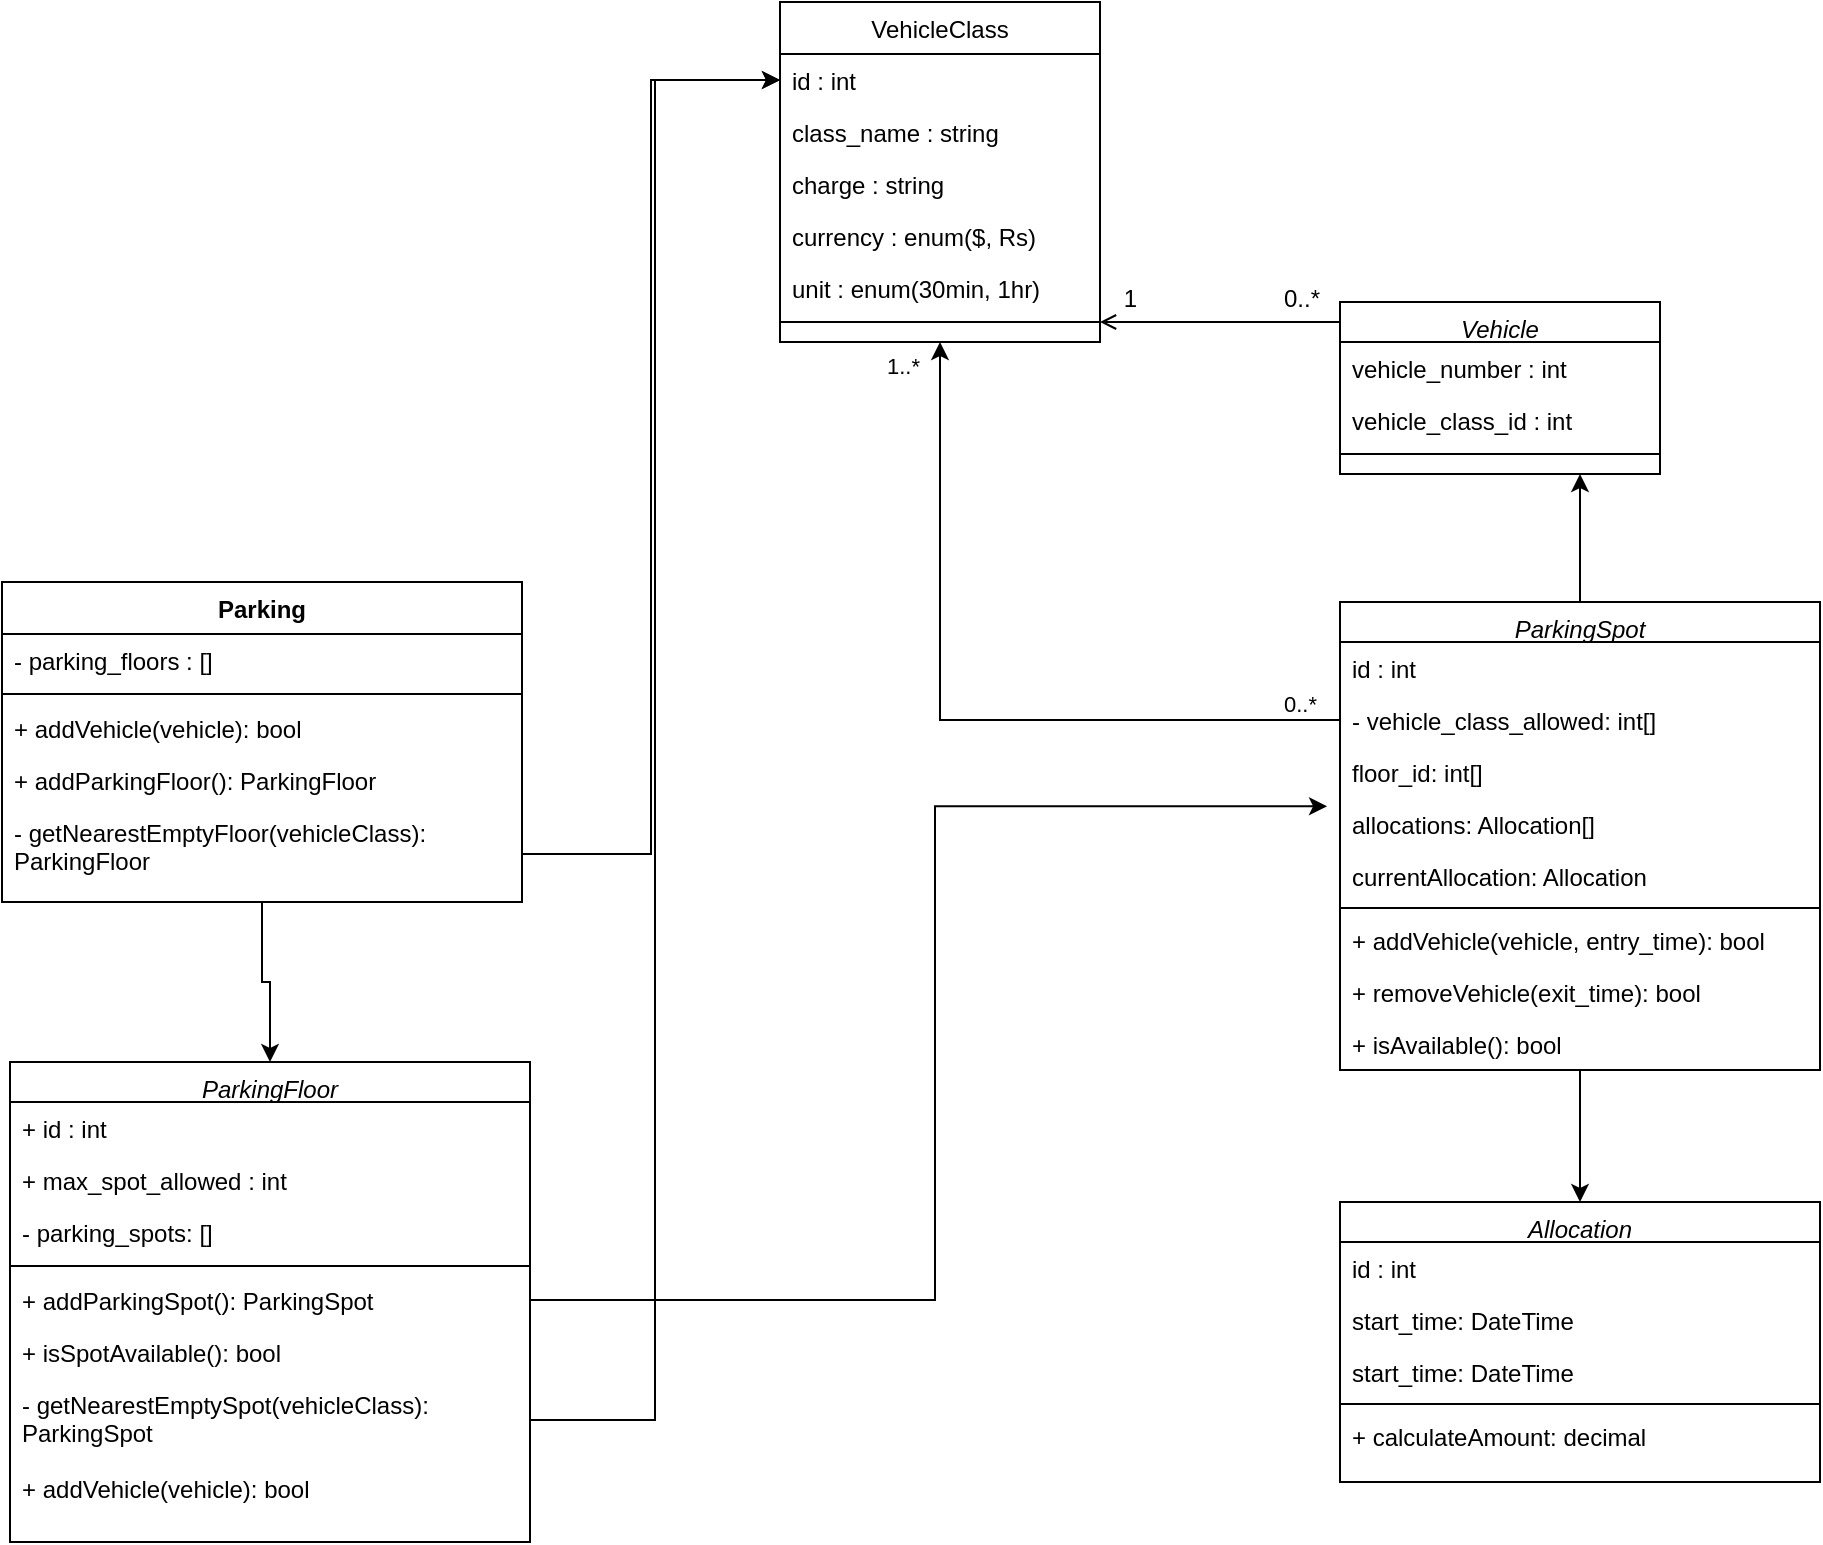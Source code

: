 <mxfile version="24.4.9" type="device">
  <diagram id="C5RBs43oDa-KdzZeNtuy" name="Page-1">
    <mxGraphModel dx="2190" dy="2035" grid="1" gridSize="10" guides="1" tooltips="1" connect="1" arrows="1" fold="1" page="1" pageScale="1" pageWidth="827" pageHeight="1169" math="0" shadow="0">
      <root>
        <mxCell id="WIyWlLk6GJQsqaUBKTNV-0" />
        <mxCell id="WIyWlLk6GJQsqaUBKTNV-1" parent="WIyWlLk6GJQsqaUBKTNV-0" />
        <mxCell id="zkfFHV4jXpPFQw0GAbJ--0" value="Vehicle" style="swimlane;fontStyle=2;align=center;verticalAlign=top;childLayout=stackLayout;horizontal=1;startSize=20;horizontalStack=0;resizeParent=1;resizeLast=0;collapsible=1;marginBottom=0;rounded=0;shadow=0;strokeWidth=1;" parent="WIyWlLk6GJQsqaUBKTNV-1" vertex="1">
          <mxGeometry x="60" y="60" width="160" height="86" as="geometry">
            <mxRectangle x="60" y="80" width="160" height="26" as="alternateBounds" />
          </mxGeometry>
        </mxCell>
        <mxCell id="zkfFHV4jXpPFQw0GAbJ--1" value="vehicle_number : int" style="text;align=left;verticalAlign=top;spacingLeft=4;spacingRight=4;overflow=hidden;rotatable=0;points=[[0,0.5],[1,0.5]];portConstraint=eastwest;" parent="zkfFHV4jXpPFQw0GAbJ--0" vertex="1">
          <mxGeometry y="20" width="160" height="26" as="geometry" />
        </mxCell>
        <mxCell id="zkfFHV4jXpPFQw0GAbJ--2" value="vehicle_class_id : int" style="text;align=left;verticalAlign=top;spacingLeft=4;spacingRight=4;overflow=hidden;rotatable=0;points=[[0,0.5],[1,0.5]];portConstraint=eastwest;rounded=0;shadow=0;html=0;" parent="zkfFHV4jXpPFQw0GAbJ--0" vertex="1">
          <mxGeometry y="46" width="160" height="26" as="geometry" />
        </mxCell>
        <mxCell id="zkfFHV4jXpPFQw0GAbJ--4" value="" style="line;html=1;strokeWidth=1;align=left;verticalAlign=middle;spacingTop=-1;spacingLeft=3;spacingRight=3;rotatable=0;labelPosition=right;points=[];portConstraint=eastwest;" parent="zkfFHV4jXpPFQw0GAbJ--0" vertex="1">
          <mxGeometry y="72" width="160" height="8" as="geometry" />
        </mxCell>
        <mxCell id="zkfFHV4jXpPFQw0GAbJ--17" value="VehicleClass" style="swimlane;fontStyle=0;align=center;verticalAlign=top;childLayout=stackLayout;horizontal=1;startSize=26;horizontalStack=0;resizeParent=1;resizeLast=0;collapsible=1;marginBottom=0;rounded=0;shadow=0;strokeWidth=1;" parent="WIyWlLk6GJQsqaUBKTNV-1" vertex="1">
          <mxGeometry x="-220" y="-90" width="160" height="170" as="geometry">
            <mxRectangle x="550" y="140" width="160" height="26" as="alternateBounds" />
          </mxGeometry>
        </mxCell>
        <mxCell id="zkfFHV4jXpPFQw0GAbJ--19" value="id : int" style="text;align=left;verticalAlign=top;spacingLeft=4;spacingRight=4;overflow=hidden;rotatable=0;points=[[0,0.5],[1,0.5]];portConstraint=eastwest;rounded=0;shadow=0;html=0;" parent="zkfFHV4jXpPFQw0GAbJ--17" vertex="1">
          <mxGeometry y="26" width="160" height="26" as="geometry" />
        </mxCell>
        <mxCell id="zkfFHV4jXpPFQw0GAbJ--18" value="class_name : string" style="text;align=left;verticalAlign=top;spacingLeft=4;spacingRight=4;overflow=hidden;rotatable=0;points=[[0,0.5],[1,0.5]];portConstraint=eastwest;" parent="zkfFHV4jXpPFQw0GAbJ--17" vertex="1">
          <mxGeometry y="52" width="160" height="26" as="geometry" />
        </mxCell>
        <mxCell id="OHqOnp4bFPtkaHJ2n12s-9" value="charge : string" style="text;align=left;verticalAlign=top;spacingLeft=4;spacingRight=4;overflow=hidden;rotatable=0;points=[[0,0.5],[1,0.5]];portConstraint=eastwest;" parent="zkfFHV4jXpPFQw0GAbJ--17" vertex="1">
          <mxGeometry y="78" width="160" height="26" as="geometry" />
        </mxCell>
        <mxCell id="OHqOnp4bFPtkaHJ2n12s-12" value="currency : enum($, Rs)" style="text;align=left;verticalAlign=top;spacingLeft=4;spacingRight=4;overflow=hidden;rotatable=0;points=[[0,0.5],[1,0.5]];portConstraint=eastwest;" parent="zkfFHV4jXpPFQw0GAbJ--17" vertex="1">
          <mxGeometry y="104" width="160" height="26" as="geometry" />
        </mxCell>
        <mxCell id="OHqOnp4bFPtkaHJ2n12s-14" value="unit : enum(30min, 1hr)" style="text;align=left;verticalAlign=top;spacingLeft=4;spacingRight=4;overflow=hidden;rotatable=0;points=[[0,0.5],[1,0.5]];portConstraint=eastwest;" parent="zkfFHV4jXpPFQw0GAbJ--17" vertex="1">
          <mxGeometry y="130" width="160" height="26" as="geometry" />
        </mxCell>
        <mxCell id="zkfFHV4jXpPFQw0GAbJ--23" value="" style="line;html=1;strokeWidth=1;align=left;verticalAlign=middle;spacingTop=-1;spacingLeft=3;spacingRight=3;rotatable=0;labelPosition=right;points=[];portConstraint=eastwest;" parent="zkfFHV4jXpPFQw0GAbJ--17" vertex="1">
          <mxGeometry y="156" width="160" height="8" as="geometry" />
        </mxCell>
        <mxCell id="zkfFHV4jXpPFQw0GAbJ--26" value="" style="endArrow=open;shadow=0;strokeWidth=1;rounded=0;curved=0;endFill=1;edgeStyle=elbowEdgeStyle;elbow=vertical;" parent="WIyWlLk6GJQsqaUBKTNV-1" source="zkfFHV4jXpPFQw0GAbJ--0" target="zkfFHV4jXpPFQw0GAbJ--17" edge="1">
          <mxGeometry x="0.5" y="41" relative="1" as="geometry">
            <mxPoint x="380" y="192" as="sourcePoint" />
            <mxPoint x="540" y="192" as="targetPoint" />
            <mxPoint x="-40" y="32" as="offset" />
          </mxGeometry>
        </mxCell>
        <mxCell id="zkfFHV4jXpPFQw0GAbJ--27" value="0..*" style="resizable=0;align=left;verticalAlign=bottom;labelBackgroundColor=none;fontSize=12;" parent="zkfFHV4jXpPFQw0GAbJ--26" connectable="0" vertex="1">
          <mxGeometry x="-1" relative="1" as="geometry">
            <mxPoint x="-30" y="-3" as="offset" />
          </mxGeometry>
        </mxCell>
        <mxCell id="zkfFHV4jXpPFQw0GAbJ--28" value="1" style="resizable=0;align=right;verticalAlign=bottom;labelBackgroundColor=none;fontSize=12;" parent="zkfFHV4jXpPFQw0GAbJ--26" connectable="0" vertex="1">
          <mxGeometry x="1" relative="1" as="geometry">
            <mxPoint x="20" y="-3" as="offset" />
          </mxGeometry>
        </mxCell>
        <mxCell id="cBLLKpSg4yJwSgRDAR7B-43" style="edgeStyle=orthogonalEdgeStyle;rounded=0;orthogonalLoop=1;jettySize=auto;html=1;entryX=0.75;entryY=1;entryDx=0;entryDy=0;" edge="1" parent="WIyWlLk6GJQsqaUBKTNV-1" source="OHqOnp4bFPtkaHJ2n12s-1" target="zkfFHV4jXpPFQw0GAbJ--0">
          <mxGeometry relative="1" as="geometry" />
        </mxCell>
        <mxCell id="cBLLKpSg4yJwSgRDAR7B-54" style="edgeStyle=orthogonalEdgeStyle;rounded=0;orthogonalLoop=1;jettySize=auto;html=1;entryX=0.5;entryY=0;entryDx=0;entryDy=0;" edge="1" parent="WIyWlLk6GJQsqaUBKTNV-1" source="OHqOnp4bFPtkaHJ2n12s-1" target="cBLLKpSg4yJwSgRDAR7B-45">
          <mxGeometry relative="1" as="geometry" />
        </mxCell>
        <mxCell id="OHqOnp4bFPtkaHJ2n12s-1" value="ParkingSpot" style="swimlane;fontStyle=2;align=center;verticalAlign=top;childLayout=stackLayout;horizontal=1;startSize=20;horizontalStack=0;resizeParent=1;resizeLast=0;collapsible=1;marginBottom=0;rounded=0;shadow=0;strokeWidth=1;" parent="WIyWlLk6GJQsqaUBKTNV-1" vertex="1">
          <mxGeometry x="60" y="210" width="240" height="234" as="geometry">
            <mxRectangle x="60" y="80" width="160" height="26" as="alternateBounds" />
          </mxGeometry>
        </mxCell>
        <mxCell id="OHqOnp4bFPtkaHJ2n12s-2" value="id : int" style="text;align=left;verticalAlign=top;spacingLeft=4;spacingRight=4;overflow=hidden;rotatable=0;points=[[0,0.5],[1,0.5]];portConstraint=eastwest;" parent="OHqOnp4bFPtkaHJ2n12s-1" vertex="1">
          <mxGeometry y="20" width="240" height="26" as="geometry" />
        </mxCell>
        <mxCell id="OHqOnp4bFPtkaHJ2n12s-3" value="- vehicle_class_allowed: int[]&#xa;&#xa;" style="text;align=left;verticalAlign=top;spacingLeft=4;spacingRight=4;overflow=hidden;rotatable=0;points=[[0,0.5],[1,0.5]];portConstraint=eastwest;rounded=0;shadow=0;html=0;" parent="OHqOnp4bFPtkaHJ2n12s-1" vertex="1">
          <mxGeometry y="46" width="240" height="26" as="geometry" />
        </mxCell>
        <mxCell id="OHqOnp4bFPtkaHJ2n12s-7" value="floor_id: int[]" style="text;align=left;verticalAlign=top;spacingLeft=4;spacingRight=4;overflow=hidden;rotatable=0;points=[[0,0.5],[1,0.5]];portConstraint=eastwest;rounded=0;shadow=0;html=0;" parent="OHqOnp4bFPtkaHJ2n12s-1" vertex="1">
          <mxGeometry y="72" width="240" height="26" as="geometry" />
        </mxCell>
        <mxCell id="OHqOnp4bFPtkaHJ2n12s-8" value="allocations: Allocation[]" style="text;align=left;verticalAlign=top;spacingLeft=4;spacingRight=4;overflow=hidden;rotatable=0;points=[[0,0.5],[1,0.5]];portConstraint=eastwest;rounded=0;shadow=0;html=0;" parent="OHqOnp4bFPtkaHJ2n12s-1" vertex="1">
          <mxGeometry y="98" width="240" height="26" as="geometry" />
        </mxCell>
        <mxCell id="cBLLKpSg4yJwSgRDAR7B-64" value="currentAllocation: Allocation" style="text;align=left;verticalAlign=top;spacingLeft=4;spacingRight=4;overflow=hidden;rotatable=0;points=[[0,0.5],[1,0.5]];portConstraint=eastwest;rounded=0;shadow=0;html=0;" vertex="1" parent="OHqOnp4bFPtkaHJ2n12s-1">
          <mxGeometry y="124" width="240" height="26" as="geometry" />
        </mxCell>
        <mxCell id="OHqOnp4bFPtkaHJ2n12s-4" value="" style="line;html=1;strokeWidth=1;align=left;verticalAlign=middle;spacingTop=-1;spacingLeft=3;spacingRight=3;rotatable=0;labelPosition=right;points=[];portConstraint=eastwest;" parent="OHqOnp4bFPtkaHJ2n12s-1" vertex="1">
          <mxGeometry y="150" width="240" height="6" as="geometry" />
        </mxCell>
        <mxCell id="cBLLKpSg4yJwSgRDAR7B-41" value="+ addVehicle(vehicle, entry_time): bool" style="text;strokeColor=none;fillColor=none;align=left;verticalAlign=top;spacingLeft=4;spacingRight=4;overflow=hidden;rotatable=0;points=[[0,0.5],[1,0.5]];portConstraint=eastwest;whiteSpace=wrap;html=1;" vertex="1" parent="OHqOnp4bFPtkaHJ2n12s-1">
          <mxGeometry y="156" width="240" height="26" as="geometry" />
        </mxCell>
        <mxCell id="cBLLKpSg4yJwSgRDAR7B-40" value="+ removeVehicle(exit_time): bool" style="text;strokeColor=none;fillColor=none;align=left;verticalAlign=top;spacingLeft=4;spacingRight=4;overflow=hidden;rotatable=0;points=[[0,0.5],[1,0.5]];portConstraint=eastwest;whiteSpace=wrap;html=1;" vertex="1" parent="OHqOnp4bFPtkaHJ2n12s-1">
          <mxGeometry y="182" width="240" height="26" as="geometry" />
        </mxCell>
        <mxCell id="cBLLKpSg4yJwSgRDAR7B-44" value="+ isAvailable(): bool" style="text;strokeColor=none;fillColor=none;align=left;verticalAlign=top;spacingLeft=4;spacingRight=4;overflow=hidden;rotatable=0;points=[[0,0.5],[1,0.5]];portConstraint=eastwest;whiteSpace=wrap;html=1;" vertex="1" parent="OHqOnp4bFPtkaHJ2n12s-1">
          <mxGeometry y="208" width="240" height="26" as="geometry" />
        </mxCell>
        <mxCell id="OHqOnp4bFPtkaHJ2n12s-24" value="" style="endArrow=classic;html=1;rounded=0;exitX=0;exitY=0.5;exitDx=0;exitDy=0;entryX=0.5;entryY=1;entryDx=0;entryDy=0;" parent="WIyWlLk6GJQsqaUBKTNV-1" source="OHqOnp4bFPtkaHJ2n12s-3" target="zkfFHV4jXpPFQw0GAbJ--17" edge="1">
          <mxGeometry relative="1" as="geometry">
            <mxPoint x="330" y="310" as="sourcePoint" />
            <mxPoint x="490" y="310" as="targetPoint" />
            <Array as="points">
              <mxPoint x="-140" y="269" />
            </Array>
          </mxGeometry>
        </mxCell>
        <mxCell id="OHqOnp4bFPtkaHJ2n12s-26" value="0..*" style="edgeLabel;resizable=0;html=1;;align=left;verticalAlign=bottom;" parent="OHqOnp4bFPtkaHJ2n12s-24" connectable="0" vertex="1">
          <mxGeometry x="-1" relative="1" as="geometry">
            <mxPoint x="-30" as="offset" />
          </mxGeometry>
        </mxCell>
        <mxCell id="OHqOnp4bFPtkaHJ2n12s-27" value="1..*" style="edgeLabel;resizable=0;html=1;;align=right;verticalAlign=bottom;" parent="OHqOnp4bFPtkaHJ2n12s-24" connectable="0" vertex="1">
          <mxGeometry x="1" relative="1" as="geometry">
            <mxPoint x="-10" y="20" as="offset" />
          </mxGeometry>
        </mxCell>
        <mxCell id="OHqOnp4bFPtkaHJ2n12s-29" value="ParkingFloor" style="swimlane;fontStyle=2;align=center;verticalAlign=top;childLayout=stackLayout;horizontal=1;startSize=20;horizontalStack=0;resizeParent=1;resizeLast=0;collapsible=1;marginBottom=0;rounded=0;shadow=0;strokeWidth=1;" parent="WIyWlLk6GJQsqaUBKTNV-1" vertex="1">
          <mxGeometry x="-605" y="440" width="260" height="240" as="geometry">
            <mxRectangle x="60" y="80" width="160" height="26" as="alternateBounds" />
          </mxGeometry>
        </mxCell>
        <mxCell id="OHqOnp4bFPtkaHJ2n12s-30" value="+ id : int" style="text;align=left;verticalAlign=top;spacingLeft=4;spacingRight=4;overflow=hidden;rotatable=0;points=[[0,0.5],[1,0.5]];portConstraint=eastwest;" parent="OHqOnp4bFPtkaHJ2n12s-29" vertex="1">
          <mxGeometry y="20" width="260" height="26" as="geometry" />
        </mxCell>
        <mxCell id="cBLLKpSg4yJwSgRDAR7B-34" value="+ max_spot_allowed : int" style="text;align=left;verticalAlign=top;spacingLeft=4;spacingRight=4;overflow=hidden;rotatable=0;points=[[0,0.5],[1,0.5]];portConstraint=eastwest;" vertex="1" parent="OHqOnp4bFPtkaHJ2n12s-29">
          <mxGeometry y="46" width="260" height="26" as="geometry" />
        </mxCell>
        <mxCell id="OHqOnp4bFPtkaHJ2n12s-31" value="- parking_spots: []" style="text;align=left;verticalAlign=top;spacingLeft=4;spacingRight=4;overflow=hidden;rotatable=0;points=[[0,0.5],[1,0.5]];portConstraint=eastwest;rounded=0;shadow=0;html=0;" parent="OHqOnp4bFPtkaHJ2n12s-29" vertex="1">
          <mxGeometry y="72" width="260" height="26" as="geometry" />
        </mxCell>
        <mxCell id="cBLLKpSg4yJwSgRDAR7B-33" value="" style="line;strokeWidth=1;fillColor=none;align=left;verticalAlign=middle;spacingTop=-1;spacingLeft=3;spacingRight=3;rotatable=0;labelPosition=right;points=[];portConstraint=eastwest;strokeColor=inherit;" vertex="1" parent="OHqOnp4bFPtkaHJ2n12s-29">
          <mxGeometry y="98" width="260" height="8" as="geometry" />
        </mxCell>
        <mxCell id="cBLLKpSg4yJwSgRDAR7B-30" value="+ addParkingSpot(): ParkingSpot" style="text;strokeColor=none;fillColor=none;align=left;verticalAlign=top;spacingLeft=4;spacingRight=4;overflow=hidden;rotatable=0;points=[[0,0.5],[1,0.5]];portConstraint=eastwest;whiteSpace=wrap;html=1;" vertex="1" parent="OHqOnp4bFPtkaHJ2n12s-29">
          <mxGeometry y="106" width="260" height="26" as="geometry" />
        </mxCell>
        <mxCell id="cBLLKpSg4yJwSgRDAR7B-25" value="+ isSpotAvailable(): bool" style="text;strokeColor=none;fillColor=none;align=left;verticalAlign=top;spacingLeft=4;spacingRight=4;overflow=hidden;rotatable=0;points=[[0,0.5],[1,0.5]];portConstraint=eastwest;whiteSpace=wrap;html=1;" vertex="1" parent="OHqOnp4bFPtkaHJ2n12s-29">
          <mxGeometry y="132" width="260" height="26" as="geometry" />
        </mxCell>
        <mxCell id="cBLLKpSg4yJwSgRDAR7B-35" value="- getNearestEmptySpot(vehicleClass): ParkingSpot" style="text;strokeColor=none;fillColor=none;align=left;verticalAlign=top;spacingLeft=4;spacingRight=4;overflow=hidden;rotatable=0;points=[[0,0.5],[1,0.5]];portConstraint=eastwest;whiteSpace=wrap;html=1;" vertex="1" parent="OHqOnp4bFPtkaHJ2n12s-29">
          <mxGeometry y="158" width="260" height="42" as="geometry" />
        </mxCell>
        <mxCell id="cBLLKpSg4yJwSgRDAR7B-36" value="+ addVehicle(vehicle): bool" style="text;strokeColor=none;fillColor=none;align=left;verticalAlign=top;spacingLeft=4;spacingRight=4;overflow=hidden;rotatable=0;points=[[0,0.5],[1,0.5]];portConstraint=eastwest;whiteSpace=wrap;html=1;" vertex="1" parent="OHqOnp4bFPtkaHJ2n12s-29">
          <mxGeometry y="200" width="260" height="26" as="geometry" />
        </mxCell>
        <mxCell id="cBLLKpSg4yJwSgRDAR7B-22" style="edgeStyle=orthogonalEdgeStyle;rounded=0;orthogonalLoop=1;jettySize=auto;html=1;" edge="1" parent="WIyWlLk6GJQsqaUBKTNV-1" source="cBLLKpSg4yJwSgRDAR7B-11" target="OHqOnp4bFPtkaHJ2n12s-29">
          <mxGeometry relative="1" as="geometry" />
        </mxCell>
        <mxCell id="cBLLKpSg4yJwSgRDAR7B-11" value="Parking" style="swimlane;fontStyle=1;align=center;verticalAlign=top;childLayout=stackLayout;horizontal=1;startSize=26;horizontalStack=0;resizeParent=1;resizeParentMax=0;resizeLast=0;collapsible=1;marginBottom=0;whiteSpace=wrap;html=1;" vertex="1" parent="WIyWlLk6GJQsqaUBKTNV-1">
          <mxGeometry x="-609" y="200" width="260" height="160" as="geometry" />
        </mxCell>
        <mxCell id="cBLLKpSg4yJwSgRDAR7B-27" value="- parking_floors : []" style="text;align=left;verticalAlign=top;spacingLeft=4;spacingRight=4;overflow=hidden;rotatable=0;points=[[0,0.5],[1,0.5]];portConstraint=eastwest;" vertex="1" parent="cBLLKpSg4yJwSgRDAR7B-11">
          <mxGeometry y="26" width="260" height="26" as="geometry" />
        </mxCell>
        <mxCell id="cBLLKpSg4yJwSgRDAR7B-13" value="" style="line;strokeWidth=1;fillColor=none;align=left;verticalAlign=middle;spacingTop=-1;spacingLeft=3;spacingRight=3;rotatable=0;labelPosition=right;points=[];portConstraint=eastwest;strokeColor=inherit;" vertex="1" parent="cBLLKpSg4yJwSgRDAR7B-11">
          <mxGeometry y="52" width="260" height="8" as="geometry" />
        </mxCell>
        <mxCell id="cBLLKpSg4yJwSgRDAR7B-14" value="+ addVehicle(vehicle): bool" style="text;strokeColor=none;fillColor=none;align=left;verticalAlign=top;spacingLeft=4;spacingRight=4;overflow=hidden;rotatable=0;points=[[0,0.5],[1,0.5]];portConstraint=eastwest;whiteSpace=wrap;html=1;" vertex="1" parent="cBLLKpSg4yJwSgRDAR7B-11">
          <mxGeometry y="60" width="260" height="26" as="geometry" />
        </mxCell>
        <mxCell id="cBLLKpSg4yJwSgRDAR7B-15" value="+ addParkingFloor(): ParkingFloor" style="text;strokeColor=none;fillColor=none;align=left;verticalAlign=top;spacingLeft=4;spacingRight=4;overflow=hidden;rotatable=0;points=[[0,0.5],[1,0.5]];portConstraint=eastwest;whiteSpace=wrap;html=1;" vertex="1" parent="cBLLKpSg4yJwSgRDAR7B-11">
          <mxGeometry y="86" width="260" height="26" as="geometry" />
        </mxCell>
        <mxCell id="cBLLKpSg4yJwSgRDAR7B-28" value="- getNearestEmptyFloor(vehicleClass): ParkingFloor" style="text;strokeColor=none;fillColor=none;align=left;verticalAlign=top;spacingLeft=4;spacingRight=4;overflow=hidden;rotatable=0;points=[[0,0.5],[1,0.5]];portConstraint=eastwest;whiteSpace=wrap;html=1;" vertex="1" parent="cBLLKpSg4yJwSgRDAR7B-11">
          <mxGeometry y="112" width="260" height="48" as="geometry" />
        </mxCell>
        <mxCell id="cBLLKpSg4yJwSgRDAR7B-37" style="edgeStyle=orthogonalEdgeStyle;rounded=0;orthogonalLoop=1;jettySize=auto;html=1;entryX=0;entryY=0.5;entryDx=0;entryDy=0;" edge="1" parent="WIyWlLk6GJQsqaUBKTNV-1" source="cBLLKpSg4yJwSgRDAR7B-28" target="zkfFHV4jXpPFQw0GAbJ--19">
          <mxGeometry relative="1" as="geometry" />
        </mxCell>
        <mxCell id="cBLLKpSg4yJwSgRDAR7B-38" style="edgeStyle=orthogonalEdgeStyle;rounded=0;orthogonalLoop=1;jettySize=auto;html=1;entryX=0;entryY=0.5;entryDx=0;entryDy=0;" edge="1" parent="WIyWlLk6GJQsqaUBKTNV-1" source="cBLLKpSg4yJwSgRDAR7B-35" target="zkfFHV4jXpPFQw0GAbJ--19">
          <mxGeometry relative="1" as="geometry" />
        </mxCell>
        <mxCell id="cBLLKpSg4yJwSgRDAR7B-39" style="edgeStyle=orthogonalEdgeStyle;rounded=0;orthogonalLoop=1;jettySize=auto;html=1;entryX=-0.027;entryY=0.159;entryDx=0;entryDy=0;entryPerimeter=0;" edge="1" parent="WIyWlLk6GJQsqaUBKTNV-1" source="cBLLKpSg4yJwSgRDAR7B-30" target="OHqOnp4bFPtkaHJ2n12s-8">
          <mxGeometry relative="1" as="geometry" />
        </mxCell>
        <mxCell id="cBLLKpSg4yJwSgRDAR7B-45" value="Allocation" style="swimlane;fontStyle=2;align=center;verticalAlign=top;childLayout=stackLayout;horizontal=1;startSize=20;horizontalStack=0;resizeParent=1;resizeLast=0;collapsible=1;marginBottom=0;rounded=0;shadow=0;strokeWidth=1;" vertex="1" parent="WIyWlLk6GJQsqaUBKTNV-1">
          <mxGeometry x="60" y="510" width="240" height="140" as="geometry">
            <mxRectangle x="60" y="80" width="160" height="26" as="alternateBounds" />
          </mxGeometry>
        </mxCell>
        <mxCell id="cBLLKpSg4yJwSgRDAR7B-46" value="id : int" style="text;align=left;verticalAlign=top;spacingLeft=4;spacingRight=4;overflow=hidden;rotatable=0;points=[[0,0.5],[1,0.5]];portConstraint=eastwest;" vertex="1" parent="cBLLKpSg4yJwSgRDAR7B-45">
          <mxGeometry y="20" width="240" height="26" as="geometry" />
        </mxCell>
        <mxCell id="cBLLKpSg4yJwSgRDAR7B-49" value="start_time: DateTime" style="text;align=left;verticalAlign=top;spacingLeft=4;spacingRight=4;overflow=hidden;rotatable=0;points=[[0,0.5],[1,0.5]];portConstraint=eastwest;rounded=0;shadow=0;html=0;" vertex="1" parent="cBLLKpSg4yJwSgRDAR7B-45">
          <mxGeometry y="46" width="240" height="26" as="geometry" />
        </mxCell>
        <mxCell id="cBLLKpSg4yJwSgRDAR7B-65" value="start_time: DateTime" style="text;align=left;verticalAlign=top;spacingLeft=4;spacingRight=4;overflow=hidden;rotatable=0;points=[[0,0.5],[1,0.5]];portConstraint=eastwest;rounded=0;shadow=0;html=0;" vertex="1" parent="cBLLKpSg4yJwSgRDAR7B-45">
          <mxGeometry y="72" width="240" height="26" as="geometry" />
        </mxCell>
        <mxCell id="cBLLKpSg4yJwSgRDAR7B-50" value="" style="line;html=1;strokeWidth=1;align=left;verticalAlign=middle;spacingTop=-1;spacingLeft=3;spacingRight=3;rotatable=0;labelPosition=right;points=[];portConstraint=eastwest;" vertex="1" parent="cBLLKpSg4yJwSgRDAR7B-45">
          <mxGeometry y="98" width="240" height="6" as="geometry" />
        </mxCell>
        <mxCell id="cBLLKpSg4yJwSgRDAR7B-51" value="+ calculateAmount: decimal" style="text;strokeColor=none;fillColor=none;align=left;verticalAlign=top;spacingLeft=4;spacingRight=4;overflow=hidden;rotatable=0;points=[[0,0.5],[1,0.5]];portConstraint=eastwest;whiteSpace=wrap;html=1;" vertex="1" parent="cBLLKpSg4yJwSgRDAR7B-45">
          <mxGeometry y="104" width="240" height="26" as="geometry" />
        </mxCell>
      </root>
    </mxGraphModel>
  </diagram>
</mxfile>
